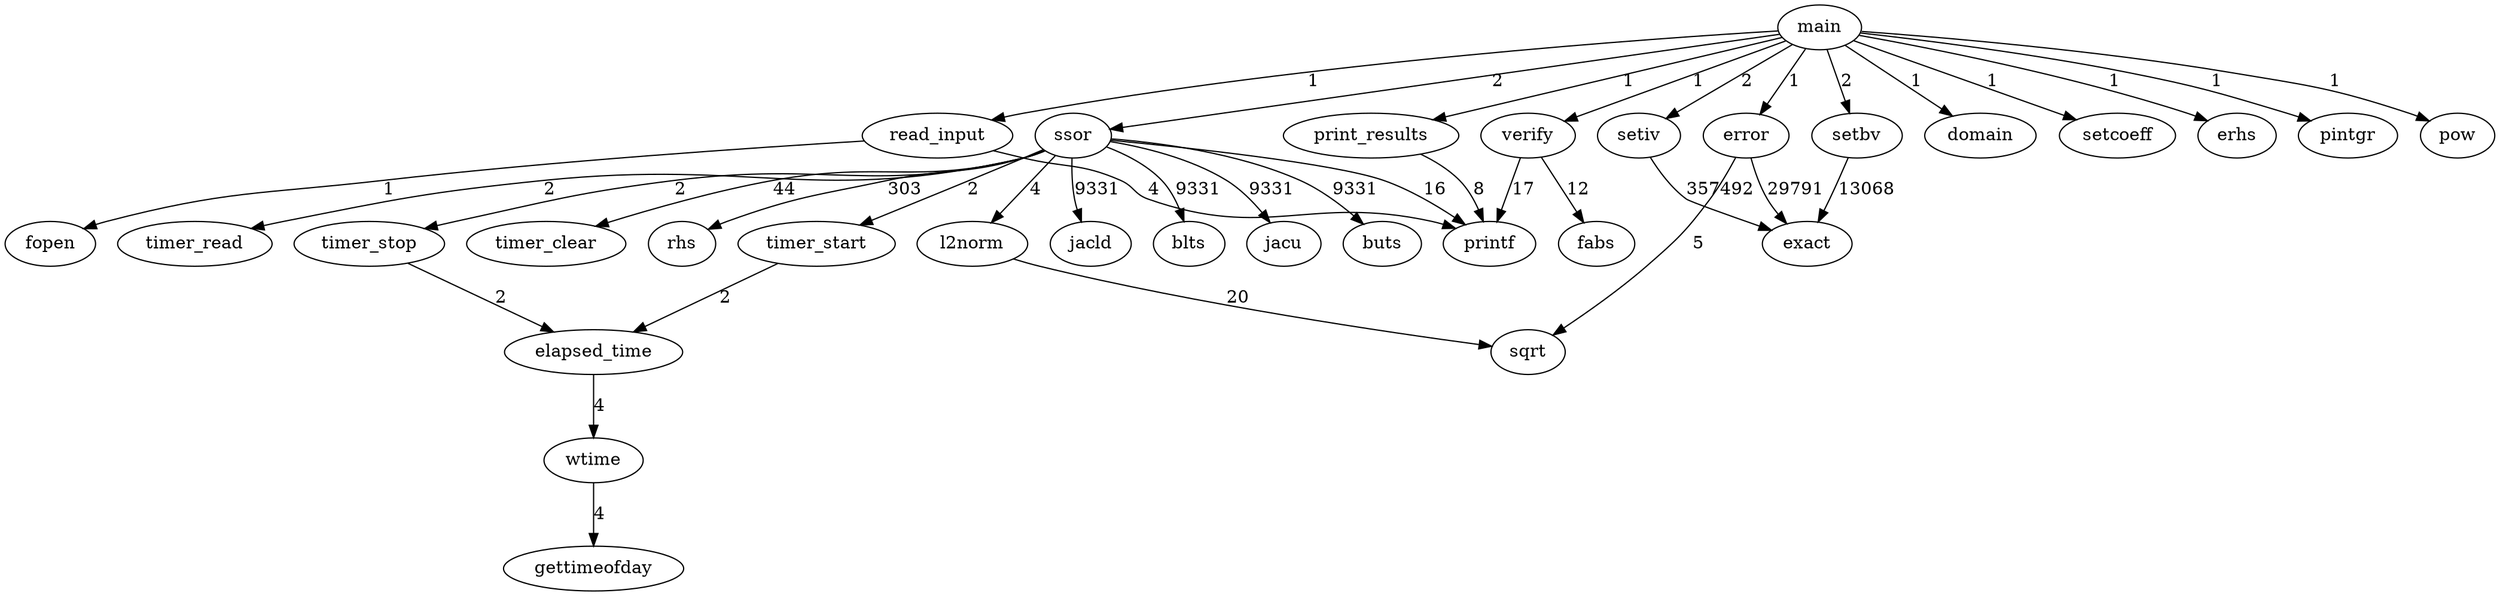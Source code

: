 digraph dynamic_call_graph {

	main -> read_input [label="1"];
	main -> domain [label="1"];
	main -> setcoeff [label="1"];
	main -> setbv [label="2"];
	main -> setiv [label="2"];
	main -> erhs [label="1"];
	main -> ssor [label="2"];
	main -> error [label="1"];
	main -> pintgr [label="1"];
	main -> verify [label="1"];
	main -> pow [label="1"];
	main -> print_results [label="1"];
	error -> exact [label="29791"];
	error -> sqrt [label="5"];
	l2norm -> sqrt [label="20"];
	read_input -> printf [label="4"];
	read_input -> fopen [label="1"];
	setbv -> exact [label="13068"];
	setiv -> exact [label="357492"];
	ssor -> timer_clear [label="44"];
	ssor -> rhs [label="303"];
	ssor -> l2norm [label="4"];
	ssor -> timer_start [label="2"];
	ssor -> printf [label="16"];
	ssor -> jacld [label="9331"];
	ssor -> blts [label="9331"];
	ssor -> jacu [label="9331"];
	ssor -> buts [label="9331"];
	ssor -> timer_stop [label="2"];
	ssor -> timer_read [label="2"];
	verify -> fabs [label="12"];
	verify -> printf [label="17"];
	print_results -> printf [label="8"];
	wtime -> gettimeofday [label="4"];
	elapsed_time -> wtime [label="4"];
	timer_start -> elapsed_time [label="2"];
	timer_stop -> elapsed_time [label="2"];
}
